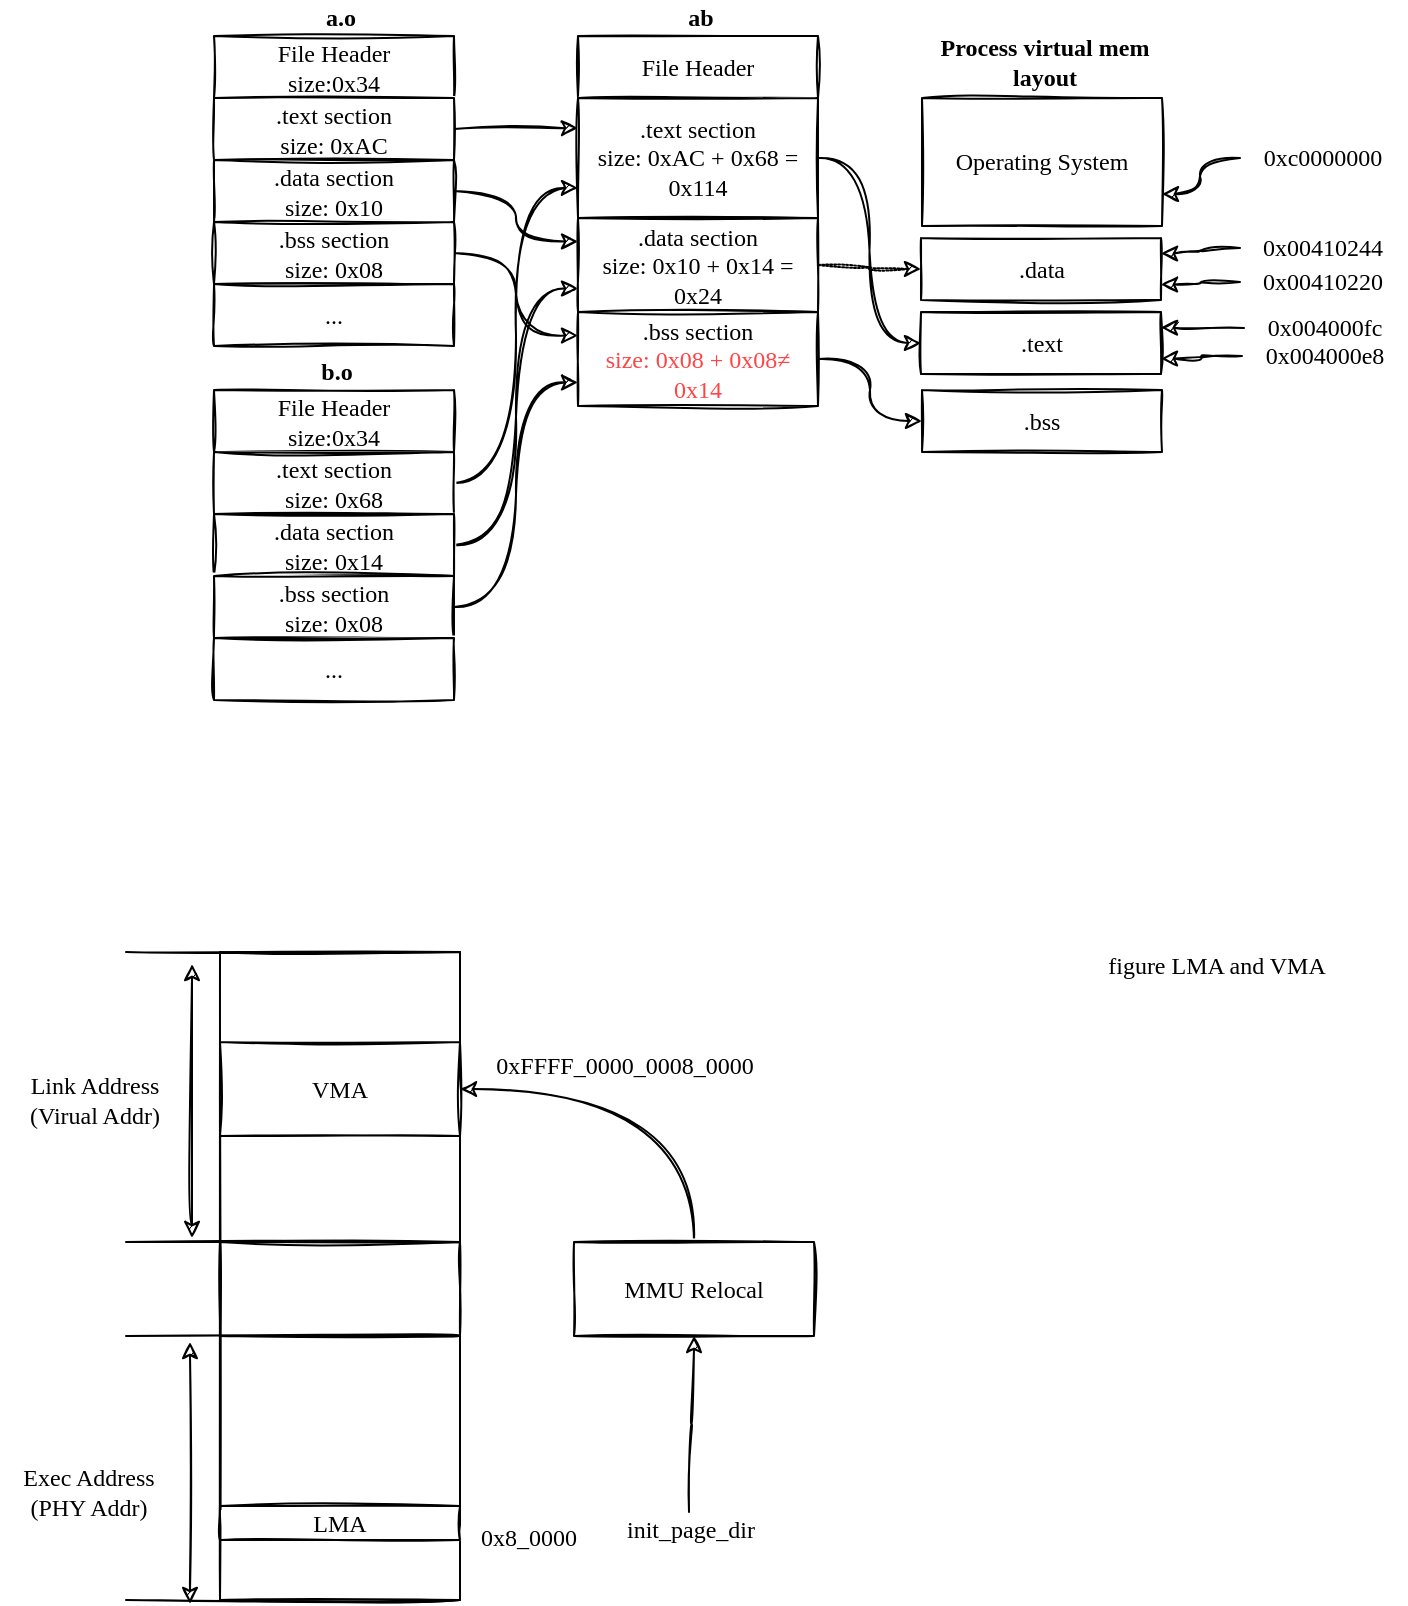 <mxfile version="17.1.5" type="google"><diagram id="Uh19aAc4DfgG7hIG3mjD" name="Page-1"><mxGraphModel grid="0" gridSize="10" guides="1" tooltips="1" connect="1" arrows="1" page="1" fold="1" pageScale="1" pageWidth="850" pageHeight="1100" math="0" shadow="0"><root><mxCell id="0"/><mxCell id="1" parent="0"/><mxCell id="tgtAjjPYNc7XWAKciADN-1" value="File Header&lt;br&gt;size:0x34" style="rounded=0;whiteSpace=wrap;html=1;sketch=1;fontFamily=Comic Sans MS;" parent="1" vertex="1"><mxGeometry x="153" y="158" width="120" height="31" as="geometry"/></mxCell><mxCell id="tgtAjjPYNc7XWAKciADN-32" style="edgeStyle=orthogonalEdgeStyle;rounded=0;orthogonalLoop=1;jettySize=auto;html=1;exitX=1;exitY=0.5;exitDx=0;exitDy=0;entryX=0;entryY=0.25;entryDx=0;entryDy=0;sketch=1;fontFamily=Comic Sans MS;curved=1;" parent="1" source="tgtAjjPYNc7XWAKciADN-2" target="tgtAjjPYNc7XWAKciADN-11" edge="1"><mxGeometry relative="1" as="geometry"/></mxCell><mxCell id="tgtAjjPYNc7XWAKciADN-2" value=".text section&lt;br&gt;size: 0xAC" style="rounded=0;whiteSpace=wrap;html=1;sketch=1;fontFamily=Comic Sans MS;" parent="1" vertex="1"><mxGeometry x="153" y="189" width="120" height="31" as="geometry"/></mxCell><mxCell id="tgtAjjPYNc7XWAKciADN-3" value="a.o" style="text;html=1;align=center;verticalAlign=middle;resizable=0;points=[];autosize=1;strokeColor=none;fillColor=none;rounded=0;sketch=1;fontFamily=Comic Sans MS;fontStyle=1;" parent="1" vertex="1"><mxGeometry x="202" y="140" width="28" height="18" as="geometry"/></mxCell><mxCell id="tgtAjjPYNc7XWAKciADN-6" value="b.o" style="text;html=1;align=center;verticalAlign=middle;resizable=0;points=[];autosize=1;strokeColor=none;fillColor=none;rounded=0;sketch=1;fontFamily=Comic Sans MS;fontStyle=1;" parent="1" vertex="1"><mxGeometry x="199" y="317" width="29" height="18" as="geometry"/></mxCell><mxCell id="tgtAjjPYNc7XWAKciADN-9" value="File Header" style="rounded=0;whiteSpace=wrap;html=1;sketch=1;fontFamily=Comic Sans MS;" parent="1" vertex="1"><mxGeometry x="335" y="158" width="120" height="31" as="geometry"/></mxCell><mxCell id="tgtAjjPYNc7XWAKciADN-10" value="ab" style="text;html=1;align=center;verticalAlign=middle;resizable=0;points=[];autosize=1;strokeColor=none;fillColor=none;rounded=0;sketch=1;fontFamily=Comic Sans MS;fontStyle=1;" parent="1" vertex="1"><mxGeometry x="383.5" y="140" width="24" height="18" as="geometry"/></mxCell><mxCell id="tgtAjjPYNc7XWAKciADN-35" style="edgeStyle=orthogonalEdgeStyle;rounded=0;orthogonalLoop=1;jettySize=auto;html=1;exitX=1;exitY=0.5;exitDx=0;exitDy=0;entryX=0;entryY=0.5;entryDx=0;entryDy=0;sketch=1;fontFamily=Comic Sans MS;curved=1;" parent="1" source="tgtAjjPYNc7XWAKciADN-11" target="tgtAjjPYNc7XWAKciADN-17" edge="1"><mxGeometry relative="1" as="geometry"/></mxCell><mxCell id="tgtAjjPYNc7XWAKciADN-11" value=".text section&lt;br&gt;size: 0xAC + 0x68 = 0x114" style="rounded=0;whiteSpace=wrap;html=1;sketch=1;fontFamily=Comic Sans MS;" parent="1" vertex="1"><mxGeometry x="335" y="189" width="120" height="60" as="geometry"/></mxCell><mxCell id="tgtAjjPYNc7XWAKciADN-14" value="Process virtual mem&lt;br&gt;layout" style="text;html=1;align=center;verticalAlign=middle;resizable=0;points=[];autosize=1;strokeColor=none;fillColor=none;rounded=0;sketch=1;fontFamily=Comic Sans MS;fontStyle=1;" parent="1" vertex="1"><mxGeometry x="505" y="155" width="125" height="32" as="geometry"/></mxCell><mxCell id="tgtAjjPYNc7XWAKciADN-15" value="Operating System" style="rounded=0;whiteSpace=wrap;html=1;sketch=1;fontFamily=Comic Sans MS;" parent="1" vertex="1"><mxGeometry x="507" y="189" width="120" height="64" as="geometry"/></mxCell><mxCell id="tgtAjjPYNc7XWAKciADN-16" value=".data" style="rounded=0;whiteSpace=wrap;html=1;sketch=1;fontFamily=Comic Sans MS;" parent="1" vertex="1"><mxGeometry x="506.5" y="259" width="120" height="31" as="geometry"/></mxCell><mxCell id="tgtAjjPYNc7XWAKciADN-17" value=".text" style="rounded=0;whiteSpace=wrap;html=1;sketch=1;fontFamily=Comic Sans MS;" parent="1" vertex="1"><mxGeometry x="506.5" y="296" width="120" height="31" as="geometry"/></mxCell><mxCell id="tgtAjjPYNc7XWAKciADN-34" style="edgeStyle=orthogonalEdgeStyle;rounded=0;orthogonalLoop=1;jettySize=auto;html=1;exitX=1;exitY=0.5;exitDx=0;exitDy=0;entryX=0;entryY=0.5;entryDx=0;entryDy=0;dashed=1;dashPattern=1 1;sketch=1;fontFamily=Comic Sans MS;curved=1;" parent="1" source="tgtAjjPYNc7XWAKciADN-23" target="tgtAjjPYNc7XWAKciADN-16" edge="1"><mxGeometry relative="1" as="geometry"/></mxCell><mxCell id="tgtAjjPYNc7XWAKciADN-23" value=".data section&lt;br&gt;size: 0x10 + 0x14 = 0x24" style="rounded=0;whiteSpace=wrap;html=1;sketch=1;fontFamily=Comic Sans MS;" parent="1" vertex="1"><mxGeometry x="335" y="249" width="120" height="47" as="geometry"/></mxCell><mxCell id="tgtAjjPYNc7XWAKciADN-45" style="edgeStyle=orthogonalEdgeStyle;rounded=0;orthogonalLoop=1;jettySize=auto;html=1;entryX=1;entryY=0.75;entryDx=0;entryDy=0;sketch=1;fontFamily=Comic Sans MS;curved=1;" parent="1" source="tgtAjjPYNc7XWAKciADN-36" target="tgtAjjPYNc7XWAKciADN-15" edge="1"><mxGeometry relative="1" as="geometry"/></mxCell><mxCell id="tgtAjjPYNc7XWAKciADN-36" value="0xc0000000" style="text;html=1;align=center;verticalAlign=middle;resizable=0;points=[];autosize=1;strokeColor=none;fillColor=none;rounded=0;sketch=1;fontFamily=Comic Sans MS;" parent="1" vertex="1"><mxGeometry x="666" y="210" width="82" height="18" as="geometry"/></mxCell><mxCell id="tgtAjjPYNc7XWAKciADN-64" style="edgeStyle=orthogonalEdgeStyle;sketch=1;orthogonalLoop=1;jettySize=auto;html=1;entryX=1;entryY=0.75;entryDx=0;entryDy=0;fontFamily=Comic Sans MS;curved=1;rounded=0;" parent="1" source="tgtAjjPYNc7XWAKciADN-37" target="tgtAjjPYNc7XWAKciADN-16" edge="1"><mxGeometry relative="1" as="geometry"/></mxCell><mxCell id="tgtAjjPYNc7XWAKciADN-37" value="0x00410220" style="text;html=1;align=center;verticalAlign=middle;resizable=0;points=[];autosize=1;strokeColor=none;fillColor=none;rounded=0;sketch=1;fontFamily=Comic Sans MS;" parent="1" vertex="1"><mxGeometry x="666" y="272" width="81" height="18" as="geometry"/></mxCell><mxCell id="tgtAjjPYNc7XWAKciADN-63" style="edgeStyle=orthogonalEdgeStyle;sketch=1;orthogonalLoop=1;jettySize=auto;html=1;entryX=1;entryY=0.25;entryDx=0;entryDy=0;fontFamily=Comic Sans MS;curved=1;rounded=0;" parent="1" source="tgtAjjPYNc7XWAKciADN-38" target="tgtAjjPYNc7XWAKciADN-16" edge="1"><mxGeometry relative="1" as="geometry"/></mxCell><mxCell id="tgtAjjPYNc7XWAKciADN-38" value="0x00410244" style="text;html=1;align=center;verticalAlign=middle;resizable=0;points=[];autosize=1;strokeColor=none;fillColor=none;rounded=0;sketch=1;fontFamily=Comic Sans MS;" parent="1" vertex="1"><mxGeometry x="666" y="255" width="81" height="18" as="geometry"/></mxCell><mxCell id="tgtAjjPYNc7XWAKciADN-66" style="edgeStyle=orthogonalEdgeStyle;sketch=1;orthogonalLoop=1;jettySize=auto;html=1;entryX=1;entryY=0.75;entryDx=0;entryDy=0;fontFamily=Comic Sans MS;curved=1;rounded=0;" parent="1" source="tgtAjjPYNc7XWAKciADN-39" target="tgtAjjPYNc7XWAKciADN-17" edge="1"><mxGeometry relative="1" as="geometry"/></mxCell><mxCell id="tgtAjjPYNc7XWAKciADN-39" value="0x004000e8" style="text;html=1;align=center;verticalAlign=middle;resizable=0;points=[];autosize=1;strokeColor=none;fillColor=none;rounded=0;sketch=1;fontFamily=Comic Sans MS;" parent="1" vertex="1"><mxGeometry x="667" y="309" width="82" height="18" as="geometry"/></mxCell><mxCell id="tgtAjjPYNc7XWAKciADN-65" style="edgeStyle=orthogonalEdgeStyle;sketch=1;orthogonalLoop=1;jettySize=auto;html=1;entryX=1;entryY=0.25;entryDx=0;entryDy=0;fontFamily=Comic Sans MS;curved=1;rounded=0;" parent="1" source="tgtAjjPYNc7XWAKciADN-40" target="tgtAjjPYNc7XWAKciADN-17" edge="1"><mxGeometry relative="1" as="geometry"/></mxCell><mxCell id="tgtAjjPYNc7XWAKciADN-40" value="0x004000fc" style="text;html=1;align=center;verticalAlign=middle;resizable=0;points=[];autosize=1;strokeColor=none;fillColor=none;rounded=0;sketch=1;fontFamily=Comic Sans MS;" parent="1" vertex="1"><mxGeometry x="668" y="295" width="80" height="18" as="geometry"/></mxCell><mxCell id="tgtAjjPYNc7XWAKciADN-58" style="edgeStyle=orthogonalEdgeStyle;sketch=1;orthogonalLoop=1;jettySize=auto;html=1;exitX=1;exitY=0.5;exitDx=0;exitDy=0;entryX=0;entryY=0.25;entryDx=0;entryDy=0;fontFamily=Comic Sans MS;curved=1;rounded=0;" parent="1" source="tgtAjjPYNc7XWAKciADN-47" target="tgtAjjPYNc7XWAKciADN-23" edge="1"><mxGeometry relative="1" as="geometry"/></mxCell><mxCell id="tgtAjjPYNc7XWAKciADN-47" value=".data section&lt;br&gt;size: 0x10" style="rounded=0;whiteSpace=wrap;html=1;sketch=1;fontFamily=Comic Sans MS;" parent="1" vertex="1"><mxGeometry x="153" y="220" width="120" height="31" as="geometry"/></mxCell><mxCell id="tgtAjjPYNc7XWAKciADN-61" style="edgeStyle=orthogonalEdgeStyle;sketch=1;orthogonalLoop=1;jettySize=auto;html=1;exitX=1;exitY=0.5;exitDx=0;exitDy=0;entryX=0;entryY=0.25;entryDx=0;entryDy=0;fontFamily=Comic Sans MS;curved=1;rounded=0;" parent="1" source="tgtAjjPYNc7XWAKciADN-48" target="tgtAjjPYNc7XWAKciADN-56" edge="1"><mxGeometry relative="1" as="geometry"/></mxCell><mxCell id="tgtAjjPYNc7XWAKciADN-48" value=".bss section&lt;br&gt;size: 0x08" style="rounded=0;whiteSpace=wrap;html=1;sketch=1;fontFamily=Comic Sans MS;" parent="1" vertex="1"><mxGeometry x="153" y="251" width="120" height="31" as="geometry"/></mxCell><mxCell id="tgtAjjPYNc7XWAKciADN-49" value="..." style="rounded=0;whiteSpace=wrap;html=1;sketch=1;fontFamily=Comic Sans MS;" parent="1" vertex="1"><mxGeometry x="153" y="282" width="120" height="31" as="geometry"/></mxCell><mxCell id="tgtAjjPYNc7XWAKciADN-50" value="File Header&lt;br&gt;size:0x34" style="rounded=0;whiteSpace=wrap;html=1;sketch=1;fontFamily=Comic Sans MS;" parent="1" vertex="1"><mxGeometry x="153" y="335" width="120" height="31" as="geometry"/></mxCell><mxCell id="tgtAjjPYNc7XWAKciADN-57" style="edgeStyle=orthogonalEdgeStyle;sketch=1;orthogonalLoop=1;jettySize=auto;html=1;exitX=1;exitY=0.5;exitDx=0;exitDy=0;entryX=0;entryY=0.75;entryDx=0;entryDy=0;fontFamily=Comic Sans MS;curved=1;rounded=0;" parent="1" source="tgtAjjPYNc7XWAKciADN-51" target="tgtAjjPYNc7XWAKciADN-11" edge="1"><mxGeometry relative="1" as="geometry"/></mxCell><mxCell id="tgtAjjPYNc7XWAKciADN-51" value=".text section&lt;br&gt;size: 0x68" style="rounded=0;whiteSpace=wrap;html=1;sketch=1;fontFamily=Comic Sans MS;" parent="1" vertex="1"><mxGeometry x="153" y="366" width="120" height="31" as="geometry"/></mxCell><mxCell id="tgtAjjPYNc7XWAKciADN-59" style="edgeStyle=orthogonalEdgeStyle;sketch=1;orthogonalLoop=1;jettySize=auto;html=1;exitX=1;exitY=0.5;exitDx=0;exitDy=0;entryX=0;entryY=0.75;entryDx=0;entryDy=0;fontFamily=Comic Sans MS;curved=1;rounded=0;" parent="1" source="tgtAjjPYNc7XWAKciADN-53" target="tgtAjjPYNc7XWAKciADN-23" edge="1"><mxGeometry relative="1" as="geometry"/></mxCell><mxCell id="tgtAjjPYNc7XWAKciADN-53" value=".data section&lt;br&gt;size: 0x14" style="rounded=0;whiteSpace=wrap;html=1;sketch=1;fontFamily=Comic Sans MS;" parent="1" vertex="1"><mxGeometry x="153" y="397" width="120" height="31" as="geometry"/></mxCell><mxCell id="tgtAjjPYNc7XWAKciADN-60" style="edgeStyle=orthogonalEdgeStyle;sketch=1;orthogonalLoop=1;jettySize=auto;html=1;exitX=1;exitY=0.5;exitDx=0;exitDy=0;entryX=0;entryY=0.75;entryDx=0;entryDy=0;fontFamily=Comic Sans MS;curved=1;rounded=0;" parent="1" source="tgtAjjPYNc7XWAKciADN-54" target="tgtAjjPYNc7XWAKciADN-56" edge="1"><mxGeometry relative="1" as="geometry"/></mxCell><mxCell id="tgtAjjPYNc7XWAKciADN-54" value=".bss section&lt;br&gt;size: 0x08" style="rounded=0;whiteSpace=wrap;html=1;sketch=1;fontFamily=Comic Sans MS;" parent="1" vertex="1"><mxGeometry x="153" y="428" width="120" height="31" as="geometry"/></mxCell><mxCell id="tgtAjjPYNc7XWAKciADN-55" value="..." style="rounded=0;whiteSpace=wrap;html=1;sketch=1;fontFamily=Comic Sans MS;" parent="1" vertex="1"><mxGeometry x="153" y="459" width="120" height="31" as="geometry"/></mxCell><mxCell id="tgtAjjPYNc7XWAKciADN-67" style="edgeStyle=orthogonalEdgeStyle;sketch=1;orthogonalLoop=1;jettySize=auto;html=1;exitX=1;exitY=0.5;exitDx=0;exitDy=0;entryX=0;entryY=0.5;entryDx=0;entryDy=0;fontFamily=Comic Sans MS;curved=1;rounded=0;" parent="1" source="tgtAjjPYNc7XWAKciADN-56" target="tgtAjjPYNc7XWAKciADN-62" edge="1"><mxGeometry relative="1" as="geometry"/></mxCell><mxCell id="tgtAjjPYNc7XWAKciADN-56" value=".bss section&lt;br&gt;&lt;font color=&quot;#ff4545&quot;&gt;size: 0x08 + 0x08≠ 0x14&lt;/font&gt;" style="rounded=0;whiteSpace=wrap;html=1;sketch=1;fontFamily=Comic Sans MS;" parent="1" vertex="1"><mxGeometry x="335" y="296" width="120" height="47" as="geometry"/></mxCell><mxCell id="tgtAjjPYNc7XWAKciADN-62" value=".bss" style="rounded=0;whiteSpace=wrap;html=1;sketch=1;fontFamily=Comic Sans MS;" parent="1" vertex="1"><mxGeometry x="507" y="335" width="120" height="31" as="geometry"/></mxCell><mxCell id="QhV725HW7gCAW63pFzuH-1" value="" style="rounded=0;whiteSpace=wrap;html=1;sketch=1;fontFamily=Comic Sans MS;" vertex="1" parent="1"><mxGeometry x="156" y="616" width="120" height="324" as="geometry"/></mxCell><mxCell id="QhV725HW7gCAW63pFzuH-6" value="VMA" style="rounded=0;whiteSpace=wrap;html=1;sketch=1;fontFamily=Comic Sans MS;" vertex="1" parent="1"><mxGeometry x="156" y="661" width="120" height="47" as="geometry"/></mxCell><mxCell id="QhV725HW7gCAW63pFzuH-8" value="LMA" style="rounded=0;whiteSpace=wrap;html=1;sketch=1;fontFamily=Comic Sans MS;" vertex="1" parent="1"><mxGeometry x="156" y="893" width="120" height="17" as="geometry"/></mxCell><mxCell id="QhV725HW7gCAW63pFzuH-9" value="" style="rounded=0;whiteSpace=wrap;html=1;sketch=1;fontFamily=Comic Sans MS;" vertex="1" parent="1"><mxGeometry x="156" y="761" width="120" height="47" as="geometry"/></mxCell><mxCell id="QhV725HW7gCAW63pFzuH-10" value="" style="endArrow=none;html=1;rounded=0;exitX=1;exitY=0;exitDx=0;exitDy=0;sketch=1;curved=1;" edge="1" parent="1" source="QhV725HW7gCAW63pFzuH-1"><mxGeometry width="50" height="50" relative="1" as="geometry"><mxPoint x="171" y="831" as="sourcePoint"/><mxPoint x="109" y="616" as="targetPoint"/><Array as="points"><mxPoint x="156" y="616"/></Array></mxGeometry></mxCell><mxCell id="QhV725HW7gCAW63pFzuH-11" value="" style="endArrow=none;html=1;rounded=0;exitX=1;exitY=0;exitDx=0;exitDy=0;sketch=1;curved=1;" edge="1" parent="1"><mxGeometry width="50" height="50" relative="1" as="geometry"><mxPoint x="276" y="761" as="sourcePoint"/><mxPoint x="109" y="761" as="targetPoint"/></mxGeometry></mxCell><mxCell id="QhV725HW7gCAW63pFzuH-12" value="" style="endArrow=none;html=1;rounded=0;exitX=1;exitY=0;exitDx=0;exitDy=0;sketch=1;curved=1;" edge="1" parent="1"><mxGeometry width="50" height="50" relative="1" as="geometry"><mxPoint x="276" y="808" as="sourcePoint"/><mxPoint x="109" y="808" as="targetPoint"/></mxGeometry></mxCell><mxCell id="QhV725HW7gCAW63pFzuH-13" value="" style="endArrow=none;html=1;rounded=0;exitX=1;exitY=0;exitDx=0;exitDy=0;sketch=1;curved=1;" edge="1" parent="1"><mxGeometry width="50" height="50" relative="1" as="geometry"><mxPoint x="276" y="940" as="sourcePoint"/><mxPoint x="109" y="940" as="targetPoint"/></mxGeometry></mxCell><mxCell id="QhV725HW7gCAW63pFzuH-15" value="" style="endArrow=classic;startArrow=classic;html=1;rounded=0;sketch=1;curved=1;" edge="1" parent="1"><mxGeometry width="50" height="50" relative="1" as="geometry"><mxPoint x="142" y="759" as="sourcePoint"/><mxPoint x="142" y="622" as="targetPoint"/></mxGeometry></mxCell><mxCell id="QhV725HW7gCAW63pFzuH-16" value="Link Address&lt;br&gt;(Virual Addr)" style="text;html=1;align=center;verticalAlign=middle;resizable=0;points=[];autosize=1;strokeColor=none;fillColor=none;fontFamily=Comic Sans MS;sketch=1;rounded=0;" vertex="1" parent="1"><mxGeometry x="51" y="674" width="84" height="32" as="geometry"/></mxCell><mxCell id="QhV725HW7gCAW63pFzuH-17" value="" style="endArrow=classic;startArrow=classic;html=1;rounded=0;sketch=1;curved=1;" edge="1" parent="1"><mxGeometry width="50" height="50" relative="1" as="geometry"><mxPoint x="141" y="942" as="sourcePoint"/><mxPoint x="141" y="811" as="targetPoint"/></mxGeometry></mxCell><mxCell id="QhV725HW7gCAW63pFzuH-18" value="Exec Address&lt;br&gt;(PHY Addr)" style="text;html=1;align=center;verticalAlign=middle;resizable=0;points=[];autosize=1;strokeColor=none;fillColor=none;fontFamily=Comic Sans MS;sketch=1;rounded=0;" vertex="1" parent="1"><mxGeometry x="46" y="870" width="88" height="32" as="geometry"/></mxCell><mxCell id="QhV725HW7gCAW63pFzuH-20" value="0x8_0000" style="text;html=1;align=center;verticalAlign=middle;resizable=0;points=[];autosize=1;strokeColor=none;fillColor=none;fontFamily=Comic Sans MS;sketch=1;rounded=0;" vertex="1" parent="1"><mxGeometry x="275" y="900" width="69" height="18" as="geometry"/></mxCell><mxCell id="QhV725HW7gCAW63pFzuH-24" style="edgeStyle=orthogonalEdgeStyle;rounded=0;sketch=1;orthogonalLoop=1;jettySize=auto;html=1;entryX=0.5;entryY=1;entryDx=0;entryDy=0;fontFamily=Comic Sans MS;curved=1;" edge="1" parent="1" source="QhV725HW7gCAW63pFzuH-21" target="QhV725HW7gCAW63pFzuH-22"><mxGeometry relative="1" as="geometry"/></mxCell><mxCell id="QhV725HW7gCAW63pFzuH-21" value="init_page_dir" style="text;html=1;align=center;verticalAlign=middle;resizable=0;points=[];autosize=1;strokeColor=none;fillColor=none;fontFamily=Comic Sans MS;sketch=1;rounded=0;" vertex="1" parent="1"><mxGeometry x="348" y="896" width="85" height="18" as="geometry"/></mxCell><mxCell id="QhV725HW7gCAW63pFzuH-25" style="edgeStyle=orthogonalEdgeStyle;rounded=0;sketch=1;orthogonalLoop=1;jettySize=auto;html=1;exitX=0.5;exitY=0;exitDx=0;exitDy=0;entryX=1;entryY=0.5;entryDx=0;entryDy=0;fontFamily=Comic Sans MS;curved=1;" edge="1" parent="1" source="QhV725HW7gCAW63pFzuH-22" target="QhV725HW7gCAW63pFzuH-6"><mxGeometry relative="1" as="geometry"><Array as="points"><mxPoint x="393" y="685"/></Array></mxGeometry></mxCell><mxCell id="QhV725HW7gCAW63pFzuH-22" value="MMU Relocal" style="rounded=0;whiteSpace=wrap;html=1;sketch=1;fontFamily=Comic Sans MS;" vertex="1" parent="1"><mxGeometry x="333" y="761" width="120" height="47" as="geometry"/></mxCell><mxCell id="QhV725HW7gCAW63pFzuH-26" value="0xFFFF_0000_0008_0000" style="text;html=1;align=center;verticalAlign=middle;resizable=0;points=[];autosize=1;strokeColor=none;fillColor=none;fontFamily=Comic Sans MS;sketch=1;rounded=0;" vertex="1" parent="1"><mxGeometry x="276" y="664" width="164" height="18" as="geometry"/></mxCell><mxCell id="QhV725HW7gCAW63pFzuH-27" value="figure LMA and VMA" style="text;html=1;align=center;verticalAlign=middle;resizable=0;points=[];autosize=1;strokeColor=none;fillColor=none;fontFamily=Comic Sans MS;sketch=1;rounded=0;" vertex="1" parent="1"><mxGeometry x="590" y="614" width="128" height="18" as="geometry"/></mxCell></root></mxGraphModel></diagram></mxfile>